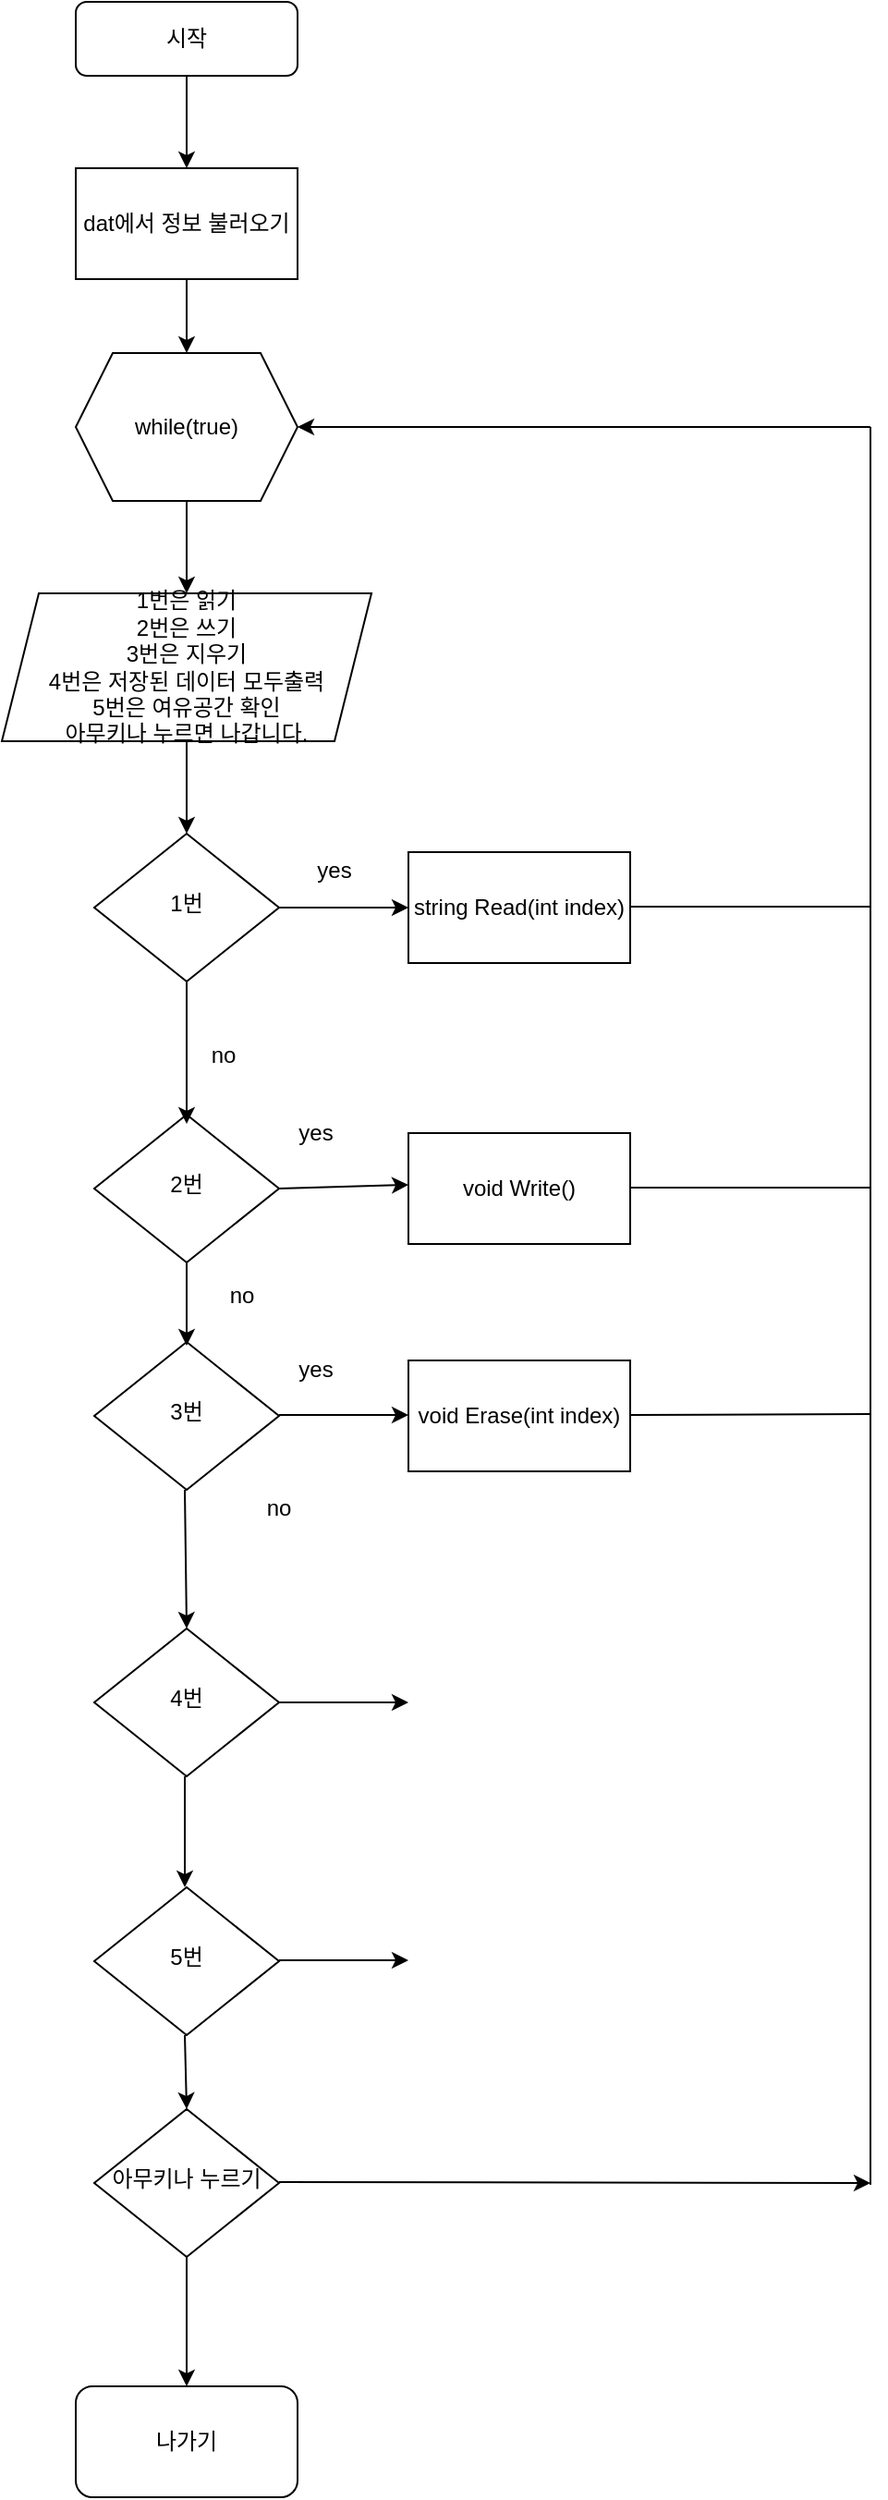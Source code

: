 <mxfile version="13.10.4" type="github" pages="4">
  <diagram id="C5RBs43oDa-KdzZeNtuy" name="Page-1">
    <mxGraphModel dx="1422" dy="762" grid="1" gridSize="10" guides="1" tooltips="1" connect="1" arrows="1" fold="1" page="1" pageScale="1" pageWidth="1200" pageHeight="1920" math="0" shadow="0">
      <root>
        <mxCell id="WIyWlLk6GJQsqaUBKTNV-0" />
        <mxCell id="WIyWlLk6GJQsqaUBKTNV-1" parent="WIyWlLk6GJQsqaUBKTNV-0" />
        <mxCell id="WIyWlLk6GJQsqaUBKTNV-3" value="시작" style="rounded=1;whiteSpace=wrap;html=1;fontSize=12;glass=0;strokeWidth=1;shadow=0;" parent="WIyWlLk6GJQsqaUBKTNV-1" vertex="1">
          <mxGeometry x="160" y="80" width="120" height="40" as="geometry" />
        </mxCell>
        <mxCell id="WIyWlLk6GJQsqaUBKTNV-10" value="1번" style="rhombus;whiteSpace=wrap;html=1;shadow=0;fontFamily=Helvetica;fontSize=12;align=center;strokeWidth=1;spacing=6;spacingTop=-4;" parent="WIyWlLk6GJQsqaUBKTNV-1" vertex="1">
          <mxGeometry x="170" y="530" width="100" height="80" as="geometry" />
        </mxCell>
        <mxCell id="GWrZyjaNcycKDQl1QaTX-0" value="dat에서 정보 불러오기" style="rounded=0;whiteSpace=wrap;html=1;" parent="WIyWlLk6GJQsqaUBKTNV-1" vertex="1">
          <mxGeometry x="160" y="170" width="120" height="60" as="geometry" />
        </mxCell>
        <mxCell id="GWrZyjaNcycKDQl1QaTX-1" value="" style="endArrow=classic;html=1;exitX=0.5;exitY=1;exitDx=0;exitDy=0;" parent="WIyWlLk6GJQsqaUBKTNV-1" source="GWrZyjaNcycKDQl1QaTX-0" edge="1">
          <mxGeometry width="50" height="50" relative="1" as="geometry">
            <mxPoint x="540" y="420" as="sourcePoint" />
            <mxPoint x="220" y="270" as="targetPoint" />
          </mxGeometry>
        </mxCell>
        <mxCell id="GWrZyjaNcycKDQl1QaTX-4" value="" style="edgeStyle=orthogonalEdgeStyle;rounded=0;orthogonalLoop=1;jettySize=auto;html=1;exitX=0.5;exitY=1;exitDx=0;exitDy=0;entryX=0.5;entryY=0;entryDx=0;entryDy=0;" parent="WIyWlLk6GJQsqaUBKTNV-1" source="WIyWlLk6GJQsqaUBKTNV-3" target="GWrZyjaNcycKDQl1QaTX-0" edge="1">
          <mxGeometry relative="1" as="geometry">
            <mxPoint x="220" y="170" as="sourcePoint" />
            <mxPoint x="270" y="160" as="targetPoint" />
          </mxGeometry>
        </mxCell>
        <mxCell id="GWrZyjaNcycKDQl1QaTX-5" value="1번은 읽기&lt;br&gt;2번은 쓰기&lt;br&gt;3번은 지우기&lt;br&gt;4번은 저장된 데이터 모두출력&lt;br&gt;5번은 여유공간 확인&lt;br&gt;아무키나 누르면 나갑니다." style="shape=parallelogram;perimeter=parallelogramPerimeter;whiteSpace=wrap;html=1;fixedSize=1;" parent="WIyWlLk6GJQsqaUBKTNV-1" vertex="1">
          <mxGeometry x="120" y="400" width="200" height="80" as="geometry" />
        </mxCell>
        <mxCell id="GWrZyjaNcycKDQl1QaTX-6" value="" style="endArrow=classic;html=1;exitX=0.5;exitY=1;exitDx=0;exitDy=0;entryX=0.5;entryY=0;entryDx=0;entryDy=0;" parent="WIyWlLk6GJQsqaUBKTNV-1" source="GWrZyjaNcycKDQl1QaTX-5" target="WIyWlLk6GJQsqaUBKTNV-10" edge="1">
          <mxGeometry width="50" height="50" relative="1" as="geometry">
            <mxPoint x="230" y="460" as="sourcePoint" />
            <mxPoint x="590" y="497" as="targetPoint" />
          </mxGeometry>
        </mxCell>
        <mxCell id="GWrZyjaNcycKDQl1QaTX-7" value="2번" style="rhombus;whiteSpace=wrap;html=1;shadow=0;fontFamily=Helvetica;fontSize=12;align=center;strokeWidth=1;spacing=6;spacingTop=-4;" parent="WIyWlLk6GJQsqaUBKTNV-1" vertex="1">
          <mxGeometry x="170" y="682" width="100" height="80" as="geometry" />
        </mxCell>
        <mxCell id="GWrZyjaNcycKDQl1QaTX-8" value="3번" style="rhombus;whiteSpace=wrap;html=1;shadow=0;fontFamily=Helvetica;fontSize=12;align=center;strokeWidth=1;spacing=6;spacingTop=-4;" parent="WIyWlLk6GJQsqaUBKTNV-1" vertex="1">
          <mxGeometry x="170" y="805" width="100" height="80" as="geometry" />
        </mxCell>
        <mxCell id="GWrZyjaNcycKDQl1QaTX-9" value="" style="endArrow=classic;html=1;exitX=0.5;exitY=1;exitDx=0;exitDy=0;" parent="WIyWlLk6GJQsqaUBKTNV-1" source="WIyWlLk6GJQsqaUBKTNV-10" edge="1">
          <mxGeometry width="50" height="50" relative="1" as="geometry">
            <mxPoint x="219.5" y="637" as="sourcePoint" />
            <mxPoint x="220" y="687" as="targetPoint" />
          </mxGeometry>
        </mxCell>
        <mxCell id="GWrZyjaNcycKDQl1QaTX-10" value="" style="endArrow=classic;html=1;exitX=0.5;exitY=1;exitDx=0;exitDy=0;" parent="WIyWlLk6GJQsqaUBKTNV-1" source="GWrZyjaNcycKDQl1QaTX-7" edge="1">
          <mxGeometry width="50" height="50" relative="1" as="geometry">
            <mxPoint x="220" y="767" as="sourcePoint" />
            <mxPoint x="220" y="807" as="targetPoint" />
          </mxGeometry>
        </mxCell>
        <mxCell id="GWrZyjaNcycKDQl1QaTX-11" value="" style="endArrow=classic;html=1;exitX=1;exitY=0.5;exitDx=0;exitDy=0;" parent="WIyWlLk6GJQsqaUBKTNV-1" source="GWrZyjaNcycKDQl1QaTX-7" edge="1">
          <mxGeometry width="50" height="50" relative="1" as="geometry">
            <mxPoint x="230" y="770" as="sourcePoint" />
            <mxPoint x="340" y="720" as="targetPoint" />
          </mxGeometry>
        </mxCell>
        <mxCell id="GWrZyjaNcycKDQl1QaTX-12" value="" style="endArrow=classic;html=1;exitX=1;exitY=0.5;exitDx=0;exitDy=0;" parent="WIyWlLk6GJQsqaUBKTNV-1" edge="1">
          <mxGeometry width="50" height="50" relative="1" as="geometry">
            <mxPoint x="270" y="844.5" as="sourcePoint" />
            <mxPoint x="340" y="844.5" as="targetPoint" />
          </mxGeometry>
        </mxCell>
        <mxCell id="GWrZyjaNcycKDQl1QaTX-13" value="" style="endArrow=classic;html=1;exitX=1;exitY=0.5;exitDx=0;exitDy=0;" parent="WIyWlLk6GJQsqaUBKTNV-1" edge="1">
          <mxGeometry width="50" height="50" relative="1" as="geometry">
            <mxPoint x="270" y="570" as="sourcePoint" />
            <mxPoint x="340" y="570" as="targetPoint" />
          </mxGeometry>
        </mxCell>
        <mxCell id="GWrZyjaNcycKDQl1QaTX-17" value="while(true)" style="shape=hexagon;perimeter=hexagonPerimeter2;whiteSpace=wrap;html=1;fixedSize=1;" parent="WIyWlLk6GJQsqaUBKTNV-1" vertex="1">
          <mxGeometry x="160" y="270" width="120" height="80" as="geometry" />
        </mxCell>
        <mxCell id="GWrZyjaNcycKDQl1QaTX-19" value="" style="endArrow=none;html=1;" parent="WIyWlLk6GJQsqaUBKTNV-1" edge="1">
          <mxGeometry width="50" height="50" relative="1" as="geometry">
            <mxPoint x="460" y="569.5" as="sourcePoint" />
            <mxPoint x="590" y="569.5" as="targetPoint" />
          </mxGeometry>
        </mxCell>
        <mxCell id="GWrZyjaNcycKDQl1QaTX-22" value="" style="endArrow=classic;html=1;exitX=0.5;exitY=1;exitDx=0;exitDy=0;entryX=0.5;entryY=0;entryDx=0;entryDy=0;" parent="WIyWlLk6GJQsqaUBKTNV-1" source="GWrZyjaNcycKDQl1QaTX-17" target="GWrZyjaNcycKDQl1QaTX-5" edge="1">
          <mxGeometry width="50" height="50" relative="1" as="geometry">
            <mxPoint x="540" y="640" as="sourcePoint" />
            <mxPoint x="590" y="590" as="targetPoint" />
          </mxGeometry>
        </mxCell>
        <mxCell id="GWrZyjaNcycKDQl1QaTX-23" value="string Read(int index)" style="rounded=0;whiteSpace=wrap;html=1;" parent="WIyWlLk6GJQsqaUBKTNV-1" vertex="1">
          <mxGeometry x="340" y="540" width="120" height="60" as="geometry" />
        </mxCell>
        <mxCell id="GWrZyjaNcycKDQl1QaTX-24" value="void Write()" style="rounded=0;whiteSpace=wrap;html=1;" parent="WIyWlLk6GJQsqaUBKTNV-1" vertex="1">
          <mxGeometry x="340" y="692" width="120" height="60" as="geometry" />
        </mxCell>
        <mxCell id="GWrZyjaNcycKDQl1QaTX-25" value="void Erase(int index)" style="rounded=0;whiteSpace=wrap;html=1;" parent="WIyWlLk6GJQsqaUBKTNV-1" vertex="1">
          <mxGeometry x="340" y="815" width="120" height="60" as="geometry" />
        </mxCell>
        <mxCell id="GWrZyjaNcycKDQl1QaTX-26" value="" style="endArrow=none;html=1;" parent="WIyWlLk6GJQsqaUBKTNV-1" edge="1">
          <mxGeometry width="50" height="50" relative="1" as="geometry">
            <mxPoint x="590" y="310" as="sourcePoint" />
            <mxPoint x="590" y="1261" as="targetPoint" />
          </mxGeometry>
        </mxCell>
        <mxCell id="GWrZyjaNcycKDQl1QaTX-27" value="" style="endArrow=none;html=1;" parent="WIyWlLk6GJQsqaUBKTNV-1" edge="1">
          <mxGeometry width="50" height="50" relative="1" as="geometry">
            <mxPoint x="460" y="721.5" as="sourcePoint" />
            <mxPoint x="590" y="721.5" as="targetPoint" />
          </mxGeometry>
        </mxCell>
        <mxCell id="GWrZyjaNcycKDQl1QaTX-28" value="" style="endArrow=none;html=1;" parent="WIyWlLk6GJQsqaUBKTNV-1" edge="1">
          <mxGeometry width="50" height="50" relative="1" as="geometry">
            <mxPoint x="460" y="844.5" as="sourcePoint" />
            <mxPoint x="590" y="844" as="targetPoint" />
          </mxGeometry>
        </mxCell>
        <mxCell id="GWrZyjaNcycKDQl1QaTX-29" value="" style="endArrow=classic;html=1;entryX=1;entryY=0.5;entryDx=0;entryDy=0;" parent="WIyWlLk6GJQsqaUBKTNV-1" target="GWrZyjaNcycKDQl1QaTX-17" edge="1">
          <mxGeometry width="50" height="50" relative="1" as="geometry">
            <mxPoint x="590" y="310" as="sourcePoint" />
            <mxPoint x="590" y="570" as="targetPoint" />
          </mxGeometry>
        </mxCell>
        <mxCell id="GWrZyjaNcycKDQl1QaTX-30" value="" style="endArrow=classic;html=1;exitX=0.5;exitY=1;exitDx=0;exitDy=0;" parent="WIyWlLk6GJQsqaUBKTNV-1" source="uD3efrmcA1CGwfGC_i_0-4" target="GWrZyjaNcycKDQl1QaTX-31" edge="1">
          <mxGeometry width="50" height="50" relative="1" as="geometry">
            <mxPoint x="220" y="1340" as="sourcePoint" />
            <mxPoint x="220" y="1190" as="targetPoint" />
          </mxGeometry>
        </mxCell>
        <mxCell id="GWrZyjaNcycKDQl1QaTX-31" value="나가기" style="rounded=1;whiteSpace=wrap;html=1;" parent="WIyWlLk6GJQsqaUBKTNV-1" vertex="1">
          <mxGeometry x="160" y="1370" width="120" height="60" as="geometry" />
        </mxCell>
        <mxCell id="mLzmZ8bQxciS3WHzYxI5-0" value="yes" style="text;html=1;strokeColor=none;fillColor=none;align=center;verticalAlign=middle;whiteSpace=wrap;rounded=0;" parent="WIyWlLk6GJQsqaUBKTNV-1" vertex="1">
          <mxGeometry x="270" y="682" width="40" height="20" as="geometry" />
        </mxCell>
        <mxCell id="mLzmZ8bQxciS3WHzYxI5-1" value="yes" style="text;html=1;strokeColor=none;fillColor=none;align=center;verticalAlign=middle;whiteSpace=wrap;rounded=0;" parent="WIyWlLk6GJQsqaUBKTNV-1" vertex="1">
          <mxGeometry x="280" y="540" width="40" height="20" as="geometry" />
        </mxCell>
        <mxCell id="mLzmZ8bQxciS3WHzYxI5-2" value="no" style="text;html=1;strokeColor=none;fillColor=none;align=center;verticalAlign=middle;whiteSpace=wrap;rounded=0;" parent="WIyWlLk6GJQsqaUBKTNV-1" vertex="1">
          <mxGeometry x="220" y="640" width="40" height="20" as="geometry" />
        </mxCell>
        <mxCell id="mLzmZ8bQxciS3WHzYxI5-3" value="yes" style="text;html=1;strokeColor=none;fillColor=none;align=center;verticalAlign=middle;whiteSpace=wrap;rounded=0;" parent="WIyWlLk6GJQsqaUBKTNV-1" vertex="1">
          <mxGeometry x="270" y="810" width="40" height="20" as="geometry" />
        </mxCell>
        <mxCell id="mLzmZ8bQxciS3WHzYxI5-6" value="no" style="text;html=1;strokeColor=none;fillColor=none;align=center;verticalAlign=middle;whiteSpace=wrap;rounded=0;" parent="WIyWlLk6GJQsqaUBKTNV-1" vertex="1">
          <mxGeometry x="230" y="770" width="40" height="20" as="geometry" />
        </mxCell>
        <mxCell id="mLzmZ8bQxciS3WHzYxI5-7" value="no" style="text;html=1;strokeColor=none;fillColor=none;align=center;verticalAlign=middle;whiteSpace=wrap;rounded=0;" parent="WIyWlLk6GJQsqaUBKTNV-1" vertex="1">
          <mxGeometry x="250" y="885" width="40" height="20" as="geometry" />
        </mxCell>
        <mxCell id="uD3efrmcA1CGwfGC_i_0-0" value="" style="endArrow=classic;html=1;" edge="1" parent="WIyWlLk6GJQsqaUBKTNV-1">
          <mxGeometry width="50" height="50" relative="1" as="geometry">
            <mxPoint x="219" y="1040" as="sourcePoint" />
            <mxPoint x="219" y="1100" as="targetPoint" />
          </mxGeometry>
        </mxCell>
        <mxCell id="uD3efrmcA1CGwfGC_i_0-1" value="4번" style="rhombus;whiteSpace=wrap;html=1;shadow=0;fontFamily=Helvetica;fontSize=12;align=center;strokeWidth=1;spacing=6;spacingTop=-4;" vertex="1" parent="WIyWlLk6GJQsqaUBKTNV-1">
          <mxGeometry x="170" y="960" width="100" height="80" as="geometry" />
        </mxCell>
        <mxCell id="uD3efrmcA1CGwfGC_i_0-2" value="5번" style="rhombus;whiteSpace=wrap;html=1;shadow=0;fontFamily=Helvetica;fontSize=12;align=center;strokeWidth=1;spacing=6;spacingTop=-4;" vertex="1" parent="WIyWlLk6GJQsqaUBKTNV-1">
          <mxGeometry x="170" y="1100" width="100" height="80" as="geometry" />
        </mxCell>
        <mxCell id="uD3efrmcA1CGwfGC_i_0-3" value="" style="endArrow=classic;html=1;entryX=0.5;entryY=0;entryDx=0;entryDy=0;" edge="1" parent="WIyWlLk6GJQsqaUBKTNV-1" target="uD3efrmcA1CGwfGC_i_0-1">
          <mxGeometry width="50" height="50" relative="1" as="geometry">
            <mxPoint x="219" y="885" as="sourcePoint" />
            <mxPoint x="219" y="945" as="targetPoint" />
          </mxGeometry>
        </mxCell>
        <mxCell id="uD3efrmcA1CGwfGC_i_0-4" value="아무키나 누르기" style="rhombus;whiteSpace=wrap;html=1;shadow=0;fontFamily=Helvetica;fontSize=12;align=center;strokeWidth=1;spacing=6;spacingTop=-4;" vertex="1" parent="WIyWlLk6GJQsqaUBKTNV-1">
          <mxGeometry x="170" y="1220" width="100" height="80" as="geometry" />
        </mxCell>
        <mxCell id="uD3efrmcA1CGwfGC_i_0-5" value="" style="endArrow=classic;html=1;entryX=0.5;entryY=0;entryDx=0;entryDy=0;" edge="1" parent="WIyWlLk6GJQsqaUBKTNV-1" target="uD3efrmcA1CGwfGC_i_0-4">
          <mxGeometry width="50" height="50" relative="1" as="geometry">
            <mxPoint x="219" y="1180" as="sourcePoint" />
            <mxPoint x="219" y="1240" as="targetPoint" />
            <Array as="points" />
          </mxGeometry>
        </mxCell>
        <mxCell id="uD3efrmcA1CGwfGC_i_0-6" value="" style="endArrow=classic;html=1;exitX=1;exitY=0.5;exitDx=0;exitDy=0;" edge="1" parent="WIyWlLk6GJQsqaUBKTNV-1">
          <mxGeometry width="50" height="50" relative="1" as="geometry">
            <mxPoint x="270" y="1000" as="sourcePoint" />
            <mxPoint x="340" y="1000" as="targetPoint" />
          </mxGeometry>
        </mxCell>
        <mxCell id="uD3efrmcA1CGwfGC_i_0-7" value="" style="endArrow=classic;html=1;exitX=1;exitY=0.5;exitDx=0;exitDy=0;" edge="1" parent="WIyWlLk6GJQsqaUBKTNV-1">
          <mxGeometry width="50" height="50" relative="1" as="geometry">
            <mxPoint x="270" y="1139.5" as="sourcePoint" />
            <mxPoint x="340" y="1139.5" as="targetPoint" />
          </mxGeometry>
        </mxCell>
        <mxCell id="uD3efrmcA1CGwfGC_i_0-8" value="" style="endArrow=classic;html=1;exitX=1;exitY=0.5;exitDx=0;exitDy=0;" edge="1" parent="WIyWlLk6GJQsqaUBKTNV-1">
          <mxGeometry width="50" height="50" relative="1" as="geometry">
            <mxPoint x="270" y="1259.5" as="sourcePoint" />
            <mxPoint x="590" y="1260" as="targetPoint" />
          </mxGeometry>
        </mxCell>
      </root>
    </mxGraphModel>
  </diagram>
  <diagram id="UXx0UDgpDWYQ-m2BHUI9" name="read">
    <mxGraphModel dx="1422" dy="762" grid="1" gridSize="10" guides="1" tooltips="1" connect="1" arrows="1" fold="1" page="1" pageScale="1" pageWidth="1200" pageHeight="1920" math="0" shadow="0">
      <root>
        <mxCell id="nHNF5p9YQzg7h9onFJFE-0" />
        <mxCell id="nHNF5p9YQzg7h9onFJFE-1" parent="nHNF5p9YQzg7h9onFJFE-0" />
        <mxCell id="nHNF5p9YQzg7h9onFJFE-2" value="string Read(int index)" style="rounded=0;whiteSpace=wrap;html=1;" parent="nHNF5p9YQzg7h9onFJFE-1" vertex="1">
          <mxGeometry x="460" y="610" width="120" height="60" as="geometry" />
        </mxCell>
        <mxCell id="nHNF5p9YQzg7h9onFJFE-3" value="" style="endArrow=classic;html=1;exitX=0.5;exitY=1;exitDx=0;exitDy=0;" parent="nHNF5p9YQzg7h9onFJFE-1" source="nHNF5p9YQzg7h9onFJFE-2" edge="1">
          <mxGeometry width="50" height="50" relative="1" as="geometry">
            <mxPoint x="570" y="920" as="sourcePoint" />
            <mxPoint x="520" y="720" as="targetPoint" />
          </mxGeometry>
        </mxCell>
        <mxCell id="-QjFSBFWmgFgffnGx9Cv-0" value="index 값에 따른 배열 선택" style="rounded=0;whiteSpace=wrap;html=1;" parent="nHNF5p9YQzg7h9onFJFE-1" vertex="1">
          <mxGeometry x="460" y="720" width="120" height="60" as="geometry" />
        </mxCell>
        <mxCell id="-QjFSBFWmgFgffnGx9Cv-1" value="" style="endArrow=classic;html=1;entryX=0.5;entryY=0;entryDx=0;entryDy=0;" parent="nHNF5p9YQzg7h9onFJFE-1" target="-QjFSBFWmgFgffnGx9Cv-2" edge="1">
          <mxGeometry width="50" height="50" relative="1" as="geometry">
            <mxPoint x="520" y="780" as="sourcePoint" />
            <mxPoint x="520" y="820" as="targetPoint" />
          </mxGeometry>
        </mxCell>
        <mxCell id="-QjFSBFWmgFgffnGx9Cv-2" value="값을 타입 에 따라 변환" style="rounded=0;whiteSpace=wrap;html=1;" parent="nHNF5p9YQzg7h9onFJFE-1" vertex="1">
          <mxGeometry x="460" y="840" width="120" height="60" as="geometry" />
        </mxCell>
        <mxCell id="-QjFSBFWmgFgffnGx9Cv-4" value="" style="endArrow=classic;html=1;entryX=0.5;entryY=0;entryDx=0;entryDy=0;" parent="nHNF5p9YQzg7h9onFJFE-1" target="-QjFSBFWmgFgffnGx9Cv-5" edge="1">
          <mxGeometry width="50" height="50" relative="1" as="geometry">
            <mxPoint x="520" y="900" as="sourcePoint" />
            <mxPoint x="520" y="940" as="targetPoint" />
          </mxGeometry>
        </mxCell>
        <mxCell id="-QjFSBFWmgFgffnGx9Cv-5" value="값 반환" style="rounded=0;whiteSpace=wrap;html=1;" parent="nHNF5p9YQzg7h9onFJFE-1" vertex="1">
          <mxGeometry x="460" y="960" width="120" height="60" as="geometry" />
        </mxCell>
      </root>
    </mxGraphModel>
  </diagram>
  <diagram id="EXGSsnaZNPkZNjQw48HR" name="write">
    <mxGraphModel dx="1422" dy="762" grid="1" gridSize="10" guides="1" tooltips="1" connect="1" arrows="1" fold="1" page="1" pageScale="1" pageWidth="1200" pageHeight="1920" math="0" shadow="0">
      <root>
        <mxCell id="HR1v6DzMPCE_BCTofXie-0" />
        <mxCell id="HR1v6DzMPCE_BCTofXie-1" parent="HR1v6DzMPCE_BCTofXie-0" />
        <mxCell id="HR1v6DzMPCE_BCTofXie-2" value="void write()" style="rounded=0;whiteSpace=wrap;html=1;" vertex="1" parent="HR1v6DzMPCE_BCTofXie-1">
          <mxGeometry x="440" y="110" width="120" height="60" as="geometry" />
        </mxCell>
        <mxCell id="HR1v6DzMPCE_BCTofXie-3" value="" style="endArrow=classic;html=1;exitX=0.5;exitY=1;exitDx=0;exitDy=0;" edge="1" parent="HR1v6DzMPCE_BCTofXie-1" source="HR1v6DzMPCE_BCTofXie-2">
          <mxGeometry width="50" height="50" relative="1" as="geometry">
            <mxPoint x="570" y="420" as="sourcePoint" />
            <mxPoint x="500" y="240" as="targetPoint" />
          </mxGeometry>
        </mxCell>
        <mxCell id="HR1v6DzMPCE_BCTofXie-4" value="값이 빌때까지 순회후 삽입&amp;nbsp;&amp;nbsp;" style="rounded=0;whiteSpace=wrap;html=1;" vertex="1" parent="HR1v6DzMPCE_BCTofXie-1">
          <mxGeometry x="440" y="240" width="120" height="60" as="geometry" />
        </mxCell>
      </root>
    </mxGraphModel>
  </diagram>
  <diagram id="oEFHM0g6E0xDTOH_83b2" name="erase">
    <mxGraphModel dx="1422" dy="762" grid="1" gridSize="10" guides="1" tooltips="1" connect="1" arrows="1" fold="1" page="1" pageScale="1" pageWidth="1200" pageHeight="1920" math="0" shadow="0">
      <root>
        <mxCell id="cABiX3Z68AWyx_w7L_8c-0" />
        <mxCell id="cABiX3Z68AWyx_w7L_8c-1" parent="cABiX3Z68AWyx_w7L_8c-0" />
        <mxCell id="cABiX3Z68AWyx_w7L_8c-2" value="void erase(int index)" style="rounded=0;whiteSpace=wrap;html=1;" vertex="1" parent="cABiX3Z68AWyx_w7L_8c-1">
          <mxGeometry x="540" y="360" width="120" height="60" as="geometry" />
        </mxCell>
        <mxCell id="NHYBoZbIRT_mwytko0Kx-0" value="index값 으로 해당 블록 삭제(지우기)" style="rounded=0;whiteSpace=wrap;html=1;" vertex="1" parent="cABiX3Z68AWyx_w7L_8c-1">
          <mxGeometry x="540" y="490" width="120" height="60" as="geometry" />
        </mxCell>
        <mxCell id="NHYBoZbIRT_mwytko0Kx-1" value="" style="endArrow=classic;html=1;exitX=0.5;exitY=1;exitDx=0;exitDy=0;entryX=0.5;entryY=0;entryDx=0;entryDy=0;" edge="1" parent="cABiX3Z68AWyx_w7L_8c-1" source="cABiX3Z68AWyx_w7L_8c-2" target="NHYBoZbIRT_mwytko0Kx-0">
          <mxGeometry width="50" height="50" relative="1" as="geometry">
            <mxPoint x="570" y="420" as="sourcePoint" />
            <mxPoint x="620" y="370" as="targetPoint" />
          </mxGeometry>
        </mxCell>
      </root>
    </mxGraphModel>
  </diagram>
</mxfile>
